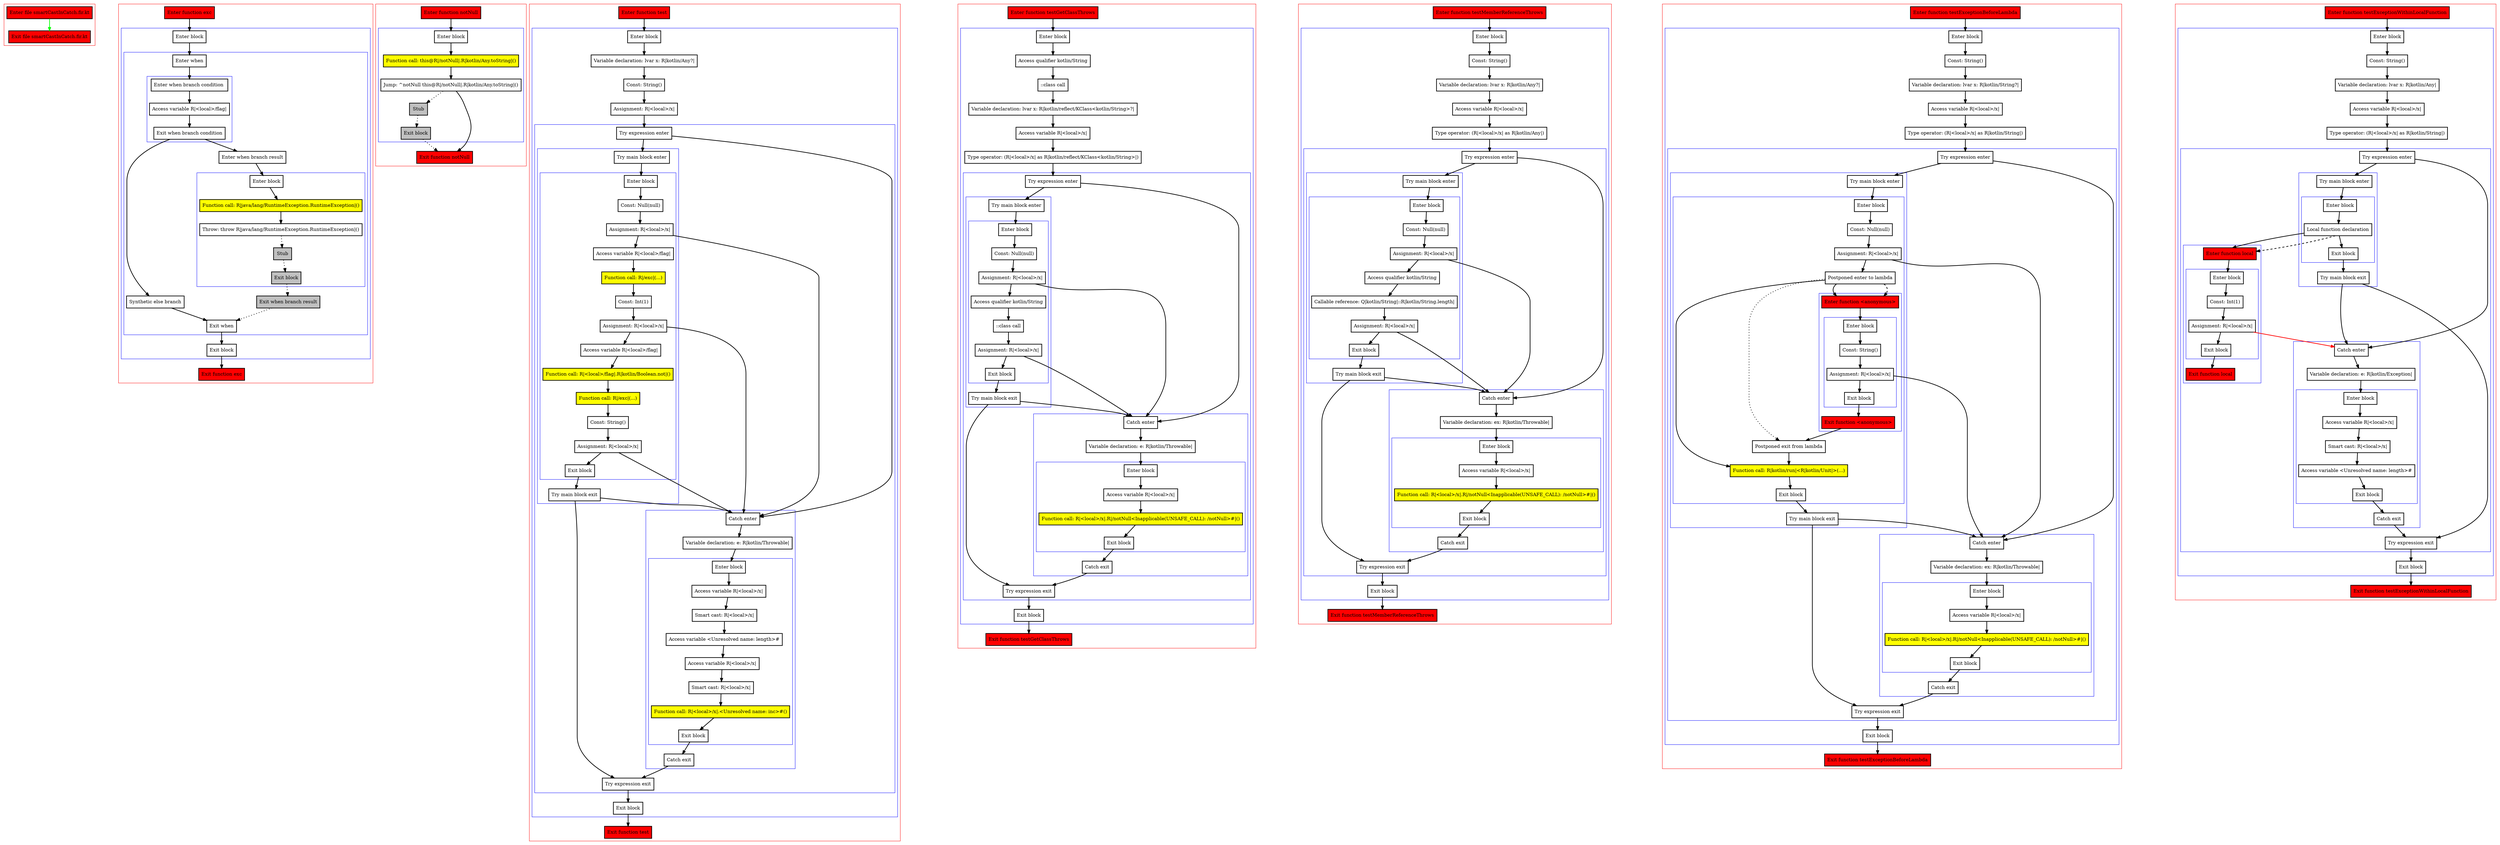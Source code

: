 digraph smartCastInCatch_fir_kt {
    graph [nodesep=3]
    node [shape=box penwidth=2]
    edge [penwidth=2]

    subgraph cluster_0 {
        color=red
        0 [label="Enter file smartCastInCatch.fir.kt" style="filled" fillcolor=red];
        1 [label="Exit file smartCastInCatch.fir.kt" style="filled" fillcolor=red];
    }
    0 -> {1} [color=green];

    subgraph cluster_1 {
        color=red
        2 [label="Enter function exc" style="filled" fillcolor=red];
        subgraph cluster_2 {
            color=blue
            3 [label="Enter block"];
            subgraph cluster_3 {
                color=blue
                4 [label="Enter when"];
                subgraph cluster_4 {
                    color=blue
                    5 [label="Enter when branch condition "];
                    6 [label="Access variable R|<local>/flag|"];
                    7 [label="Exit when branch condition"];
                }
                8 [label="Synthetic else branch"];
                9 [label="Enter when branch result"];
                subgraph cluster_5 {
                    color=blue
                    10 [label="Enter block"];
                    11 [label="Function call: R|java/lang/RuntimeException.RuntimeException|()" style="filled" fillcolor=yellow];
                    12 [label="Throw: throw R|java/lang/RuntimeException.RuntimeException|()"];
                    13 [label="Stub" style="filled" fillcolor=gray];
                    14 [label="Exit block" style="filled" fillcolor=gray];
                }
                15 [label="Exit when branch result" style="filled" fillcolor=gray];
                16 [label="Exit when"];
            }
            17 [label="Exit block"];
        }
        18 [label="Exit function exc" style="filled" fillcolor=red];
    }
    2 -> {3};
    3 -> {4};
    4 -> {5};
    5 -> {6};
    6 -> {7};
    7 -> {8 9};
    8 -> {16};
    9 -> {10};
    10 -> {11};
    11 -> {12};
    12 -> {13} [style=dotted];
    13 -> {14} [style=dotted];
    14 -> {15} [style=dotted];
    15 -> {16} [style=dotted];
    16 -> {17};
    17 -> {18};

    subgraph cluster_6 {
        color=red
        19 [label="Enter function notNull" style="filled" fillcolor=red];
        subgraph cluster_7 {
            color=blue
            20 [label="Enter block"];
            21 [label="Function call: this@R|/notNull|.R|kotlin/Any.toString|()" style="filled" fillcolor=yellow];
            22 [label="Jump: ^notNull this@R|/notNull|.R|kotlin/Any.toString|()"];
            23 [label="Stub" style="filled" fillcolor=gray];
            24 [label="Exit block" style="filled" fillcolor=gray];
        }
        25 [label="Exit function notNull" style="filled" fillcolor=red];
    }
    19 -> {20};
    20 -> {21};
    21 -> {22};
    22 -> {25};
    22 -> {23} [style=dotted];
    23 -> {24} [style=dotted];
    24 -> {25} [style=dotted];

    subgraph cluster_8 {
        color=red
        26 [label="Enter function test" style="filled" fillcolor=red];
        subgraph cluster_9 {
            color=blue
            27 [label="Enter block"];
            28 [label="Variable declaration: lvar x: R|kotlin/Any?|"];
            29 [label="Const: String()"];
            30 [label="Assignment: R|<local>/x|"];
            subgraph cluster_10 {
                color=blue
                31 [label="Try expression enter"];
                subgraph cluster_11 {
                    color=blue
                    32 [label="Try main block enter"];
                    subgraph cluster_12 {
                        color=blue
                        33 [label="Enter block"];
                        34 [label="Const: Null(null)"];
                        35 [label="Assignment: R|<local>/x|"];
                        36 [label="Access variable R|<local>/flag|"];
                        37 [label="Function call: R|/exc|(...)" style="filled" fillcolor=yellow];
                        38 [label="Const: Int(1)"];
                        39 [label="Assignment: R|<local>/x|"];
                        40 [label="Access variable R|<local>/flag|"];
                        41 [label="Function call: R|<local>/flag|.R|kotlin/Boolean.not|()" style="filled" fillcolor=yellow];
                        42 [label="Function call: R|/exc|(...)" style="filled" fillcolor=yellow];
                        43 [label="Const: String()"];
                        44 [label="Assignment: R|<local>/x|"];
                        45 [label="Exit block"];
                    }
                    46 [label="Try main block exit"];
                }
                subgraph cluster_13 {
                    color=blue
                    47 [label="Catch enter"];
                    48 [label="Variable declaration: e: R|kotlin/Throwable|"];
                    subgraph cluster_14 {
                        color=blue
                        49 [label="Enter block"];
                        50 [label="Access variable R|<local>/x|"];
                        51 [label="Smart cast: R|<local>/x|"];
                        52 [label="Access variable <Unresolved name: length>#"];
                        53 [label="Access variable R|<local>/x|"];
                        54 [label="Smart cast: R|<local>/x|"];
                        55 [label="Function call: R|<local>/x|.<Unresolved name: inc>#()" style="filled" fillcolor=yellow];
                        56 [label="Exit block"];
                    }
                    57 [label="Catch exit"];
                }
                58 [label="Try expression exit"];
            }
            59 [label="Exit block"];
        }
        60 [label="Exit function test" style="filled" fillcolor=red];
    }
    26 -> {27};
    27 -> {28};
    28 -> {29};
    29 -> {30};
    30 -> {31};
    31 -> {32 47};
    32 -> {33};
    33 -> {34};
    34 -> {35};
    35 -> {36 47};
    36 -> {37};
    37 -> {38};
    38 -> {39};
    39 -> {40 47};
    40 -> {41};
    41 -> {42};
    42 -> {43};
    43 -> {44};
    44 -> {45 47};
    45 -> {46};
    46 -> {47 58};
    47 -> {48};
    48 -> {49};
    49 -> {50};
    50 -> {51};
    51 -> {52};
    52 -> {53};
    53 -> {54};
    54 -> {55};
    55 -> {56};
    56 -> {57};
    57 -> {58};
    58 -> {59};
    59 -> {60};

    subgraph cluster_15 {
        color=red
        61 [label="Enter function testGetClassThrows" style="filled" fillcolor=red];
        subgraph cluster_16 {
            color=blue
            62 [label="Enter block"];
            63 [label="Access qualifier kotlin/String"];
            64 [label="::class call"];
            65 [label="Variable declaration: lvar x: R|kotlin/reflect/KClass<kotlin/String>?|"];
            66 [label="Access variable R|<local>/x|"];
            67 [label="Type operator: (R|<local>/x| as R|kotlin/reflect/KClass<kotlin/String>|)"];
            subgraph cluster_17 {
                color=blue
                68 [label="Try expression enter"];
                subgraph cluster_18 {
                    color=blue
                    69 [label="Try main block enter"];
                    subgraph cluster_19 {
                        color=blue
                        70 [label="Enter block"];
                        71 [label="Const: Null(null)"];
                        72 [label="Assignment: R|<local>/x|"];
                        73 [label="Access qualifier kotlin/String"];
                        74 [label="::class call"];
                        75 [label="Assignment: R|<local>/x|"];
                        76 [label="Exit block"];
                    }
                    77 [label="Try main block exit"];
                }
                subgraph cluster_20 {
                    color=blue
                    78 [label="Catch enter"];
                    79 [label="Variable declaration: e: R|kotlin/Throwable|"];
                    subgraph cluster_21 {
                        color=blue
                        80 [label="Enter block"];
                        81 [label="Access variable R|<local>/x|"];
                        82 [label="Function call: R|<local>/x|.R|/notNull<Inapplicable(UNSAFE_CALL): /notNull>#|()" style="filled" fillcolor=yellow];
                        83 [label="Exit block"];
                    }
                    84 [label="Catch exit"];
                }
                85 [label="Try expression exit"];
            }
            86 [label="Exit block"];
        }
        87 [label="Exit function testGetClassThrows" style="filled" fillcolor=red];
    }
    61 -> {62};
    62 -> {63};
    63 -> {64};
    64 -> {65};
    65 -> {66};
    66 -> {67};
    67 -> {68};
    68 -> {69 78};
    69 -> {70};
    70 -> {71};
    71 -> {72};
    72 -> {73 78};
    73 -> {74};
    74 -> {75};
    75 -> {76 78};
    76 -> {77};
    77 -> {78 85};
    78 -> {79};
    79 -> {80};
    80 -> {81};
    81 -> {82};
    82 -> {83};
    83 -> {84};
    84 -> {85};
    85 -> {86};
    86 -> {87};

    subgraph cluster_22 {
        color=red
        88 [label="Enter function testMemberReferenceThrows" style="filled" fillcolor=red];
        subgraph cluster_23 {
            color=blue
            89 [label="Enter block"];
            90 [label="Const: String()"];
            91 [label="Variable declaration: lvar x: R|kotlin/Any?|"];
            92 [label="Access variable R|<local>/x|"];
            93 [label="Type operator: (R|<local>/x| as R|kotlin/Any|)"];
            subgraph cluster_24 {
                color=blue
                94 [label="Try expression enter"];
                subgraph cluster_25 {
                    color=blue
                    95 [label="Try main block enter"];
                    subgraph cluster_26 {
                        color=blue
                        96 [label="Enter block"];
                        97 [label="Const: Null(null)"];
                        98 [label="Assignment: R|<local>/x|"];
                        99 [label="Access qualifier kotlin/String"];
                        100 [label="Callable reference: Q|kotlin/String|::R|kotlin/String.length|"];
                        101 [label="Assignment: R|<local>/x|"];
                        102 [label="Exit block"];
                    }
                    103 [label="Try main block exit"];
                }
                subgraph cluster_27 {
                    color=blue
                    104 [label="Catch enter"];
                    105 [label="Variable declaration: ex: R|kotlin/Throwable|"];
                    subgraph cluster_28 {
                        color=blue
                        106 [label="Enter block"];
                        107 [label="Access variable R|<local>/x|"];
                        108 [label="Function call: R|<local>/x|.R|/notNull<Inapplicable(UNSAFE_CALL): /notNull>#|()" style="filled" fillcolor=yellow];
                        109 [label="Exit block"];
                    }
                    110 [label="Catch exit"];
                }
                111 [label="Try expression exit"];
            }
            112 [label="Exit block"];
        }
        113 [label="Exit function testMemberReferenceThrows" style="filled" fillcolor=red];
    }
    88 -> {89};
    89 -> {90};
    90 -> {91};
    91 -> {92};
    92 -> {93};
    93 -> {94};
    94 -> {95 104};
    95 -> {96};
    96 -> {97};
    97 -> {98};
    98 -> {99 104};
    99 -> {100};
    100 -> {101};
    101 -> {102 104};
    102 -> {103};
    103 -> {104 111};
    104 -> {105};
    105 -> {106};
    106 -> {107};
    107 -> {108};
    108 -> {109};
    109 -> {110};
    110 -> {111};
    111 -> {112};
    112 -> {113};

    subgraph cluster_29 {
        color=red
        114 [label="Enter function testExceptionBeforeLambda" style="filled" fillcolor=red];
        subgraph cluster_30 {
            color=blue
            115 [label="Enter block"];
            116 [label="Const: String()"];
            117 [label="Variable declaration: lvar x: R|kotlin/String?|"];
            118 [label="Access variable R|<local>/x|"];
            119 [label="Type operator: (R|<local>/x| as R|kotlin/String|)"];
            subgraph cluster_31 {
                color=blue
                120 [label="Try expression enter"];
                subgraph cluster_32 {
                    color=blue
                    121 [label="Try main block enter"];
                    subgraph cluster_33 {
                        color=blue
                        122 [label="Enter block"];
                        123 [label="Const: Null(null)"];
                        124 [label="Assignment: R|<local>/x|"];
                        125 [label="Postponed enter to lambda"];
                        subgraph cluster_34 {
                            color=blue
                            126 [label="Enter function <anonymous>" style="filled" fillcolor=red];
                            subgraph cluster_35 {
                                color=blue
                                127 [label="Enter block"];
                                128 [label="Const: String()"];
                                129 [label="Assignment: R|<local>/x|"];
                                130 [label="Exit block"];
                            }
                            131 [label="Exit function <anonymous>" style="filled" fillcolor=red];
                        }
                        132 [label="Postponed exit from lambda"];
                        133 [label="Function call: R|kotlin/run|<R|kotlin/Unit|>(...)" style="filled" fillcolor=yellow];
                        134 [label="Exit block"];
                    }
                    135 [label="Try main block exit"];
                }
                subgraph cluster_36 {
                    color=blue
                    136 [label="Catch enter"];
                    137 [label="Variable declaration: ex: R|kotlin/Throwable|"];
                    subgraph cluster_37 {
                        color=blue
                        138 [label="Enter block"];
                        139 [label="Access variable R|<local>/x|"];
                        140 [label="Function call: R|<local>/x|.R|/notNull<Inapplicable(UNSAFE_CALL): /notNull>#|()" style="filled" fillcolor=yellow];
                        141 [label="Exit block"];
                    }
                    142 [label="Catch exit"];
                }
                143 [label="Try expression exit"];
            }
            144 [label="Exit block"];
        }
        145 [label="Exit function testExceptionBeforeLambda" style="filled" fillcolor=red];
    }
    114 -> {115};
    115 -> {116};
    116 -> {117};
    117 -> {118};
    118 -> {119};
    119 -> {120};
    120 -> {121 136};
    121 -> {122};
    122 -> {123};
    123 -> {124};
    124 -> {125 136};
    125 -> {126 133};
    125 -> {132} [style=dotted];
    125 -> {126} [style=dashed];
    126 -> {127};
    127 -> {128};
    128 -> {129};
    129 -> {130 136};
    130 -> {131};
    131 -> {132};
    132 -> {133};
    133 -> {134};
    134 -> {135};
    135 -> {136 143};
    136 -> {137};
    137 -> {138};
    138 -> {139};
    139 -> {140};
    140 -> {141};
    141 -> {142};
    142 -> {143};
    143 -> {144};
    144 -> {145};

    subgraph cluster_38 {
        color=red
        146 [label="Enter function testExceptionWithinLocalFunction" style="filled" fillcolor=red];
        subgraph cluster_39 {
            color=blue
            147 [label="Enter block"];
            148 [label="Const: String()"];
            149 [label="Variable declaration: lvar x: R|kotlin/Any|"];
            150 [label="Access variable R|<local>/x|"];
            151 [label="Type operator: (R|<local>/x| as R|kotlin/String|)"];
            subgraph cluster_40 {
                color=blue
                152 [label="Try expression enter"];
                subgraph cluster_41 {
                    color=blue
                    153 [label="Try main block enter"];
                    subgraph cluster_42 {
                        color=blue
                        154 [label="Enter block"];
                        155 [label="Local function declaration"];
                        156 [label="Exit block"];
                    }
                    157 [label="Try main block exit"];
                }
                subgraph cluster_43 {
                    color=blue
                    158 [label="Enter function local" style="filled" fillcolor=red];
                    subgraph cluster_44 {
                        color=blue
                        159 [label="Enter block"];
                        160 [label="Const: Int(1)"];
                        161 [label="Assignment: R|<local>/x|"];
                        162 [label="Exit block"];
                    }
                    163 [label="Exit function local" style="filled" fillcolor=red];
                }
                subgraph cluster_45 {
                    color=blue
                    164 [label="Catch enter"];
                    165 [label="Variable declaration: e: R|kotlin/Exception|"];
                    subgraph cluster_46 {
                        color=blue
                        166 [label="Enter block"];
                        167 [label="Access variable R|<local>/x|"];
                        168 [label="Smart cast: R|<local>/x|"];
                        169 [label="Access variable <Unresolved name: length>#"];
                        170 [label="Exit block"];
                    }
                    171 [label="Catch exit"];
                }
                172 [label="Try expression exit"];
            }
            173 [label="Exit block"];
        }
        174 [label="Exit function testExceptionWithinLocalFunction" style="filled" fillcolor=red];
    }
    146 -> {147};
    147 -> {148};
    148 -> {149};
    149 -> {150};
    150 -> {151};
    151 -> {152};
    152 -> {153 164};
    153 -> {154};
    154 -> {155};
    155 -> {156 158};
    155 -> {158} [style=dashed];
    156 -> {157};
    157 -> {164 172};
    158 -> {159};
    159 -> {160};
    160 -> {161};
    161 -> {162};
    161 -> {164} [color=red];
    162 -> {163};
    164 -> {165};
    165 -> {166};
    166 -> {167};
    167 -> {168};
    168 -> {169};
    169 -> {170};
    170 -> {171};
    171 -> {172};
    172 -> {173};
    173 -> {174};

}
